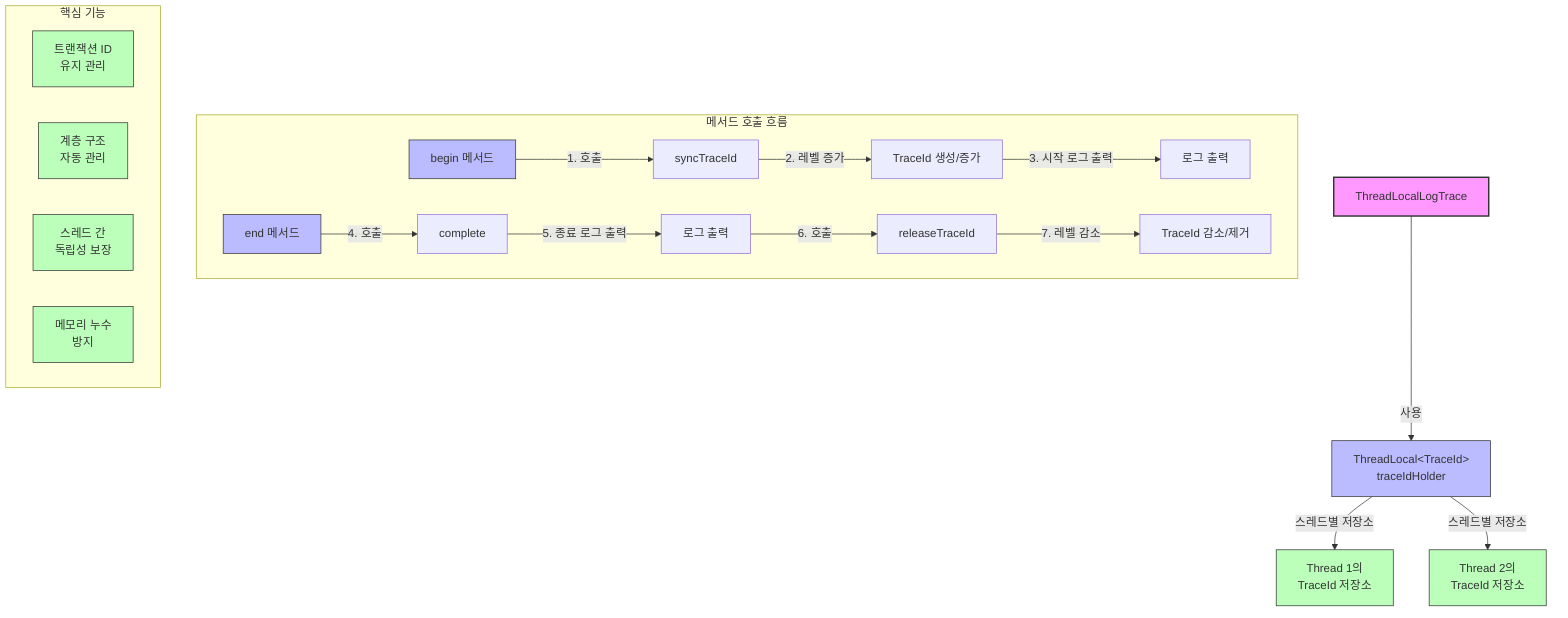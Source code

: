 flowchart TD
    %% 주요 구성 요소
    A[ThreadLocalLogTrace] -->|사용| B["ThreadLocal&lt;TraceId&gt;<br>traceIdHolder"]
    B -->|스레드별 저장소| C1[Thread 1의<br>TraceId 저장소]
    B -->|스레드별 저장소| C2[Thread 2의<br>TraceId 저장소]
    
    %% 주요 흐름 설명
    subgraph "메서드 호출 흐름"
        D1[begin 메서드]-->|1. 호출| D2[syncTraceId]
        D2-->|2. 레벨 증가| D3[TraceId 생성/증가]
        D3-->|3. 시작 로그 출력| D4[로그 출력]
        
        E1[end 메서드]-->|4. 호출| E2[complete]
        E2-->|5. 종료 로그 출력| E3[로그 출력]
        E3-->|6. 호출| E4[releaseTraceId]
        E4-->|7. 레벨 감소| E5[TraceId 감소/제거]
    end
    
    %% 주요 기능 설명
    subgraph "핵심 기능"
        F1["트랜잭션 ID<br>유지 관리"]
        F2["계층 구조<br>자동 관리"]
        F3["스레드 간<br>독립성 보장"]
        F4["메모리 누수<br>방지"]
    end
    
    %% 스타일 적용
    classDef primary fill:#f9f,stroke:#333,stroke-width:2px
    classDef secondary fill:#bbf,stroke:#333,stroke-width:1px
    classDef tertiary fill:#bfb,stroke:#333,stroke-width:1px
    
    class A primary
    class B,D1,E1 secondary
    class C1,C2,F1,F2,F3,F4 tertiary